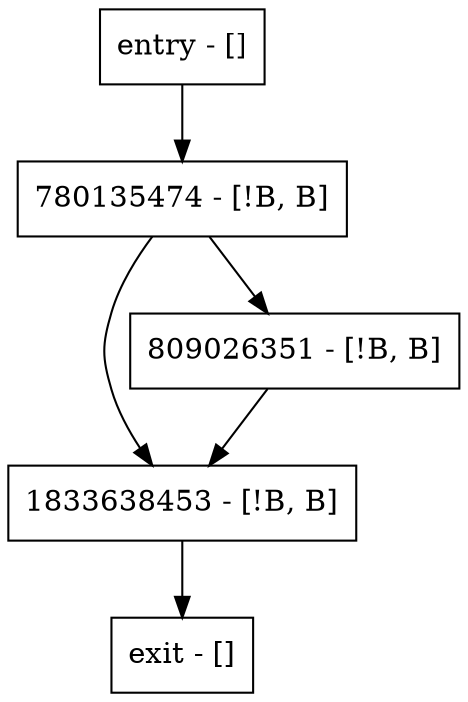 digraph main {
node [shape=record];
entry [label="entry - []"];
exit [label="exit - []"];
1833638453 [label="1833638453 - [!B, B]"];
780135474 [label="780135474 - [!B, B]"];
809026351 [label="809026351 - [!B, B]"];
entry;
exit;
entry -> 780135474;
1833638453 -> exit;
780135474 -> 1833638453;
780135474 -> 809026351;
809026351 -> 1833638453;
}
